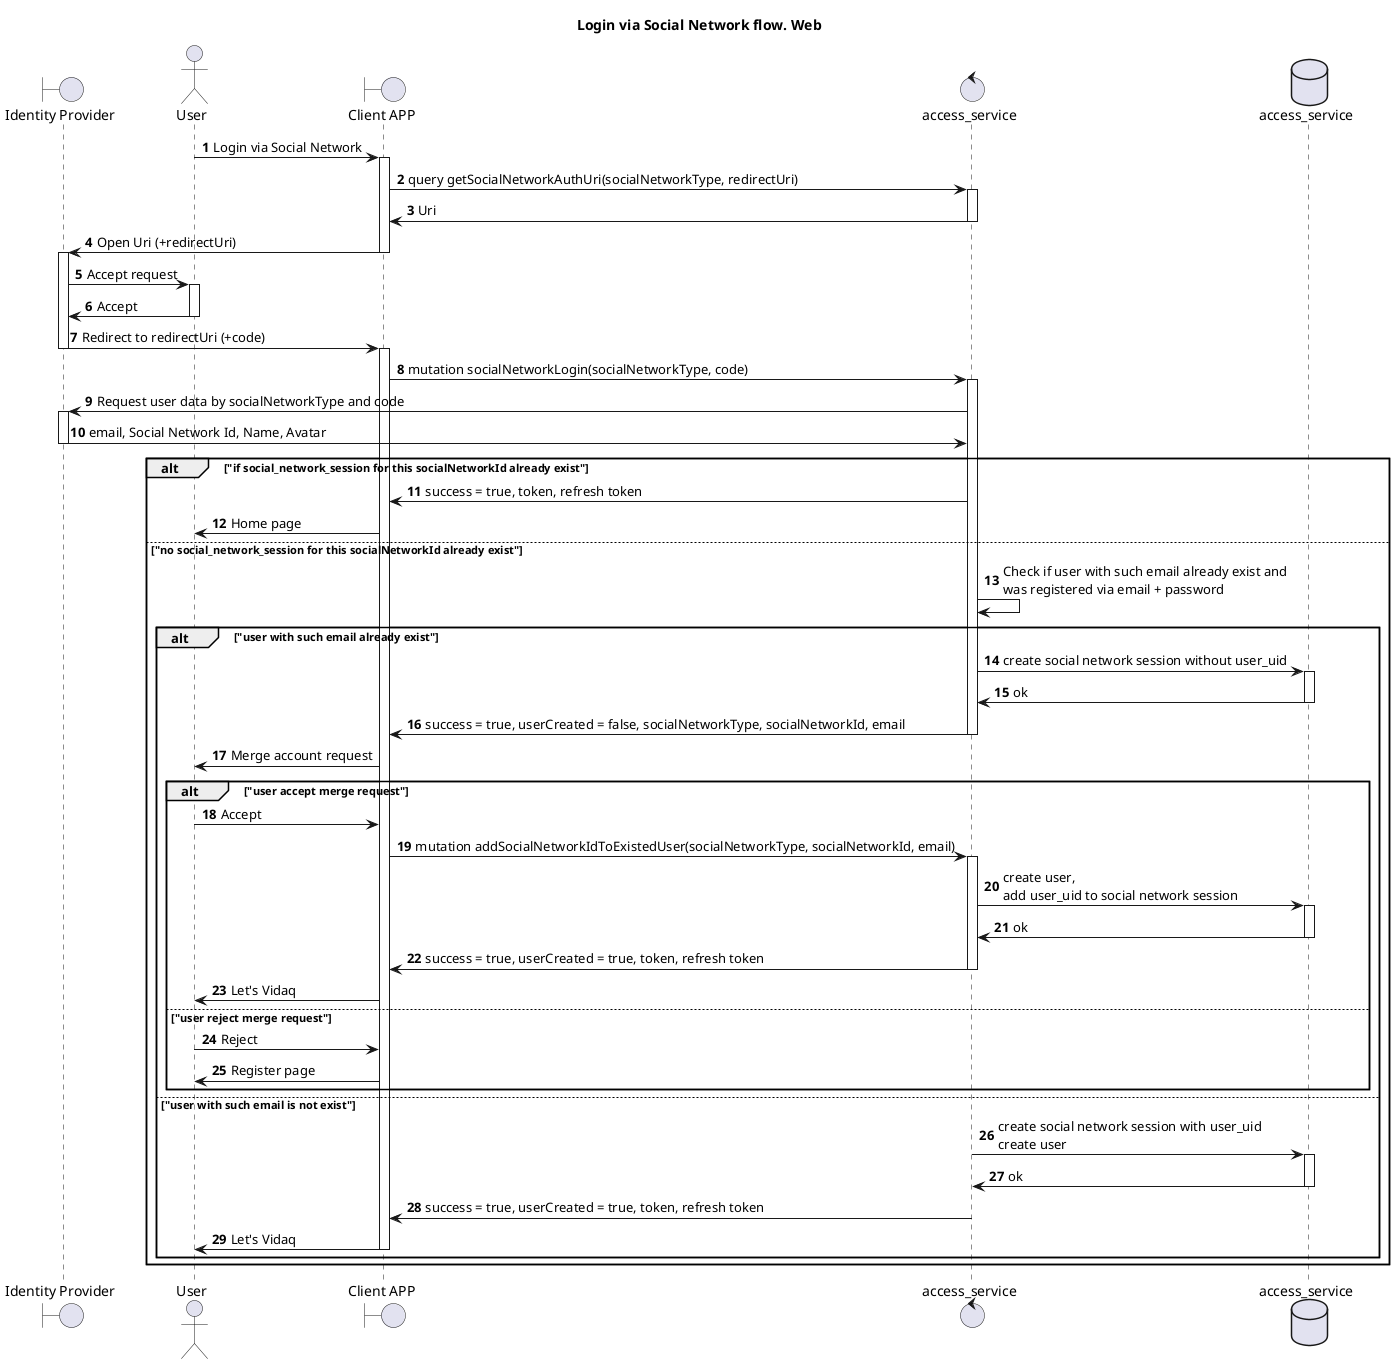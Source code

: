 @startuml

title "Login via Social Network flow. Web"
boundary "Identity Provider" as SN
actor User as U
boundary "Client APP" as GUI
control "access_service" as AC
database "access_service" as DB

autonumber

U-> GUI: Login via Social Network
activate GUI
GUI -> AC: query getSocialNetworkAuthUri(socialNetworkType, redirectUri)
activate AC
AC -> GUI: Uri
deactivate AC
GUI -> SN: Open Uri (+redirectUri)
deactivate GUI
activate SN
SN -> U: Accept request
activate U
U -> SN: Accept
deactivate U
SN -> GUI: Redirect to redirectUri (+code)
deactivate SN
activate GUI
GUI -> AC: mutation socialNetworkLogin(socialNetworkType, code)

activate AC
AC -> SN: Request user data by socialNetworkType and code
activate SN
SN -> AC: email, Social Network Id, Name, Avatar
deactivate SN
alt "if social_network_session for this socialNetworkId already exist"
AC -> GUI: success = true, token, refresh token
GUI -> U: Home page
else "no social_network_session for this socialNetworkId already exist"
AC -> AC: Check if user with such email already exist and\nwas registered via email + password
alt "user with such email already exist"
AC -> DB: create social network session without user_uid
activate DB
DB -> AC: ok
deactivate DB
AC -> GUI: success = true, userCreated = false, socialNetworkType, socialNetworkId, email
deactivate AC
GUI -> U: Merge account request
alt "user accept merge request"
U -> GUI: Accept
GUI -> AC: mutation addSocialNetworkIdToExistedUser(socialNetworkType, socialNetworkId, email)
activate AC
AC -> DB: create user,\nadd user_uid to social network session
activate DB
DB -> AC: ok
deactivate DB
AC -> GUI: success = true, userCreated = true, token, refresh token
deactivate AC
GUI -> U: Let's Vidaq
else "user reject merge request"
U -> GUI: Reject
GUI -> U: Register page
end
else  "user with such email is not exist"
AC -> DB: create social network session with user_uid \ncreate user
activate DB
DB -> AC: ok
deactivate DB
AC -> GUI: success = true, userCreated = true, token, refresh token
deactivate AC
GUI -> U: Let's Vidaq
deactivate GUI
end
end

@enduml